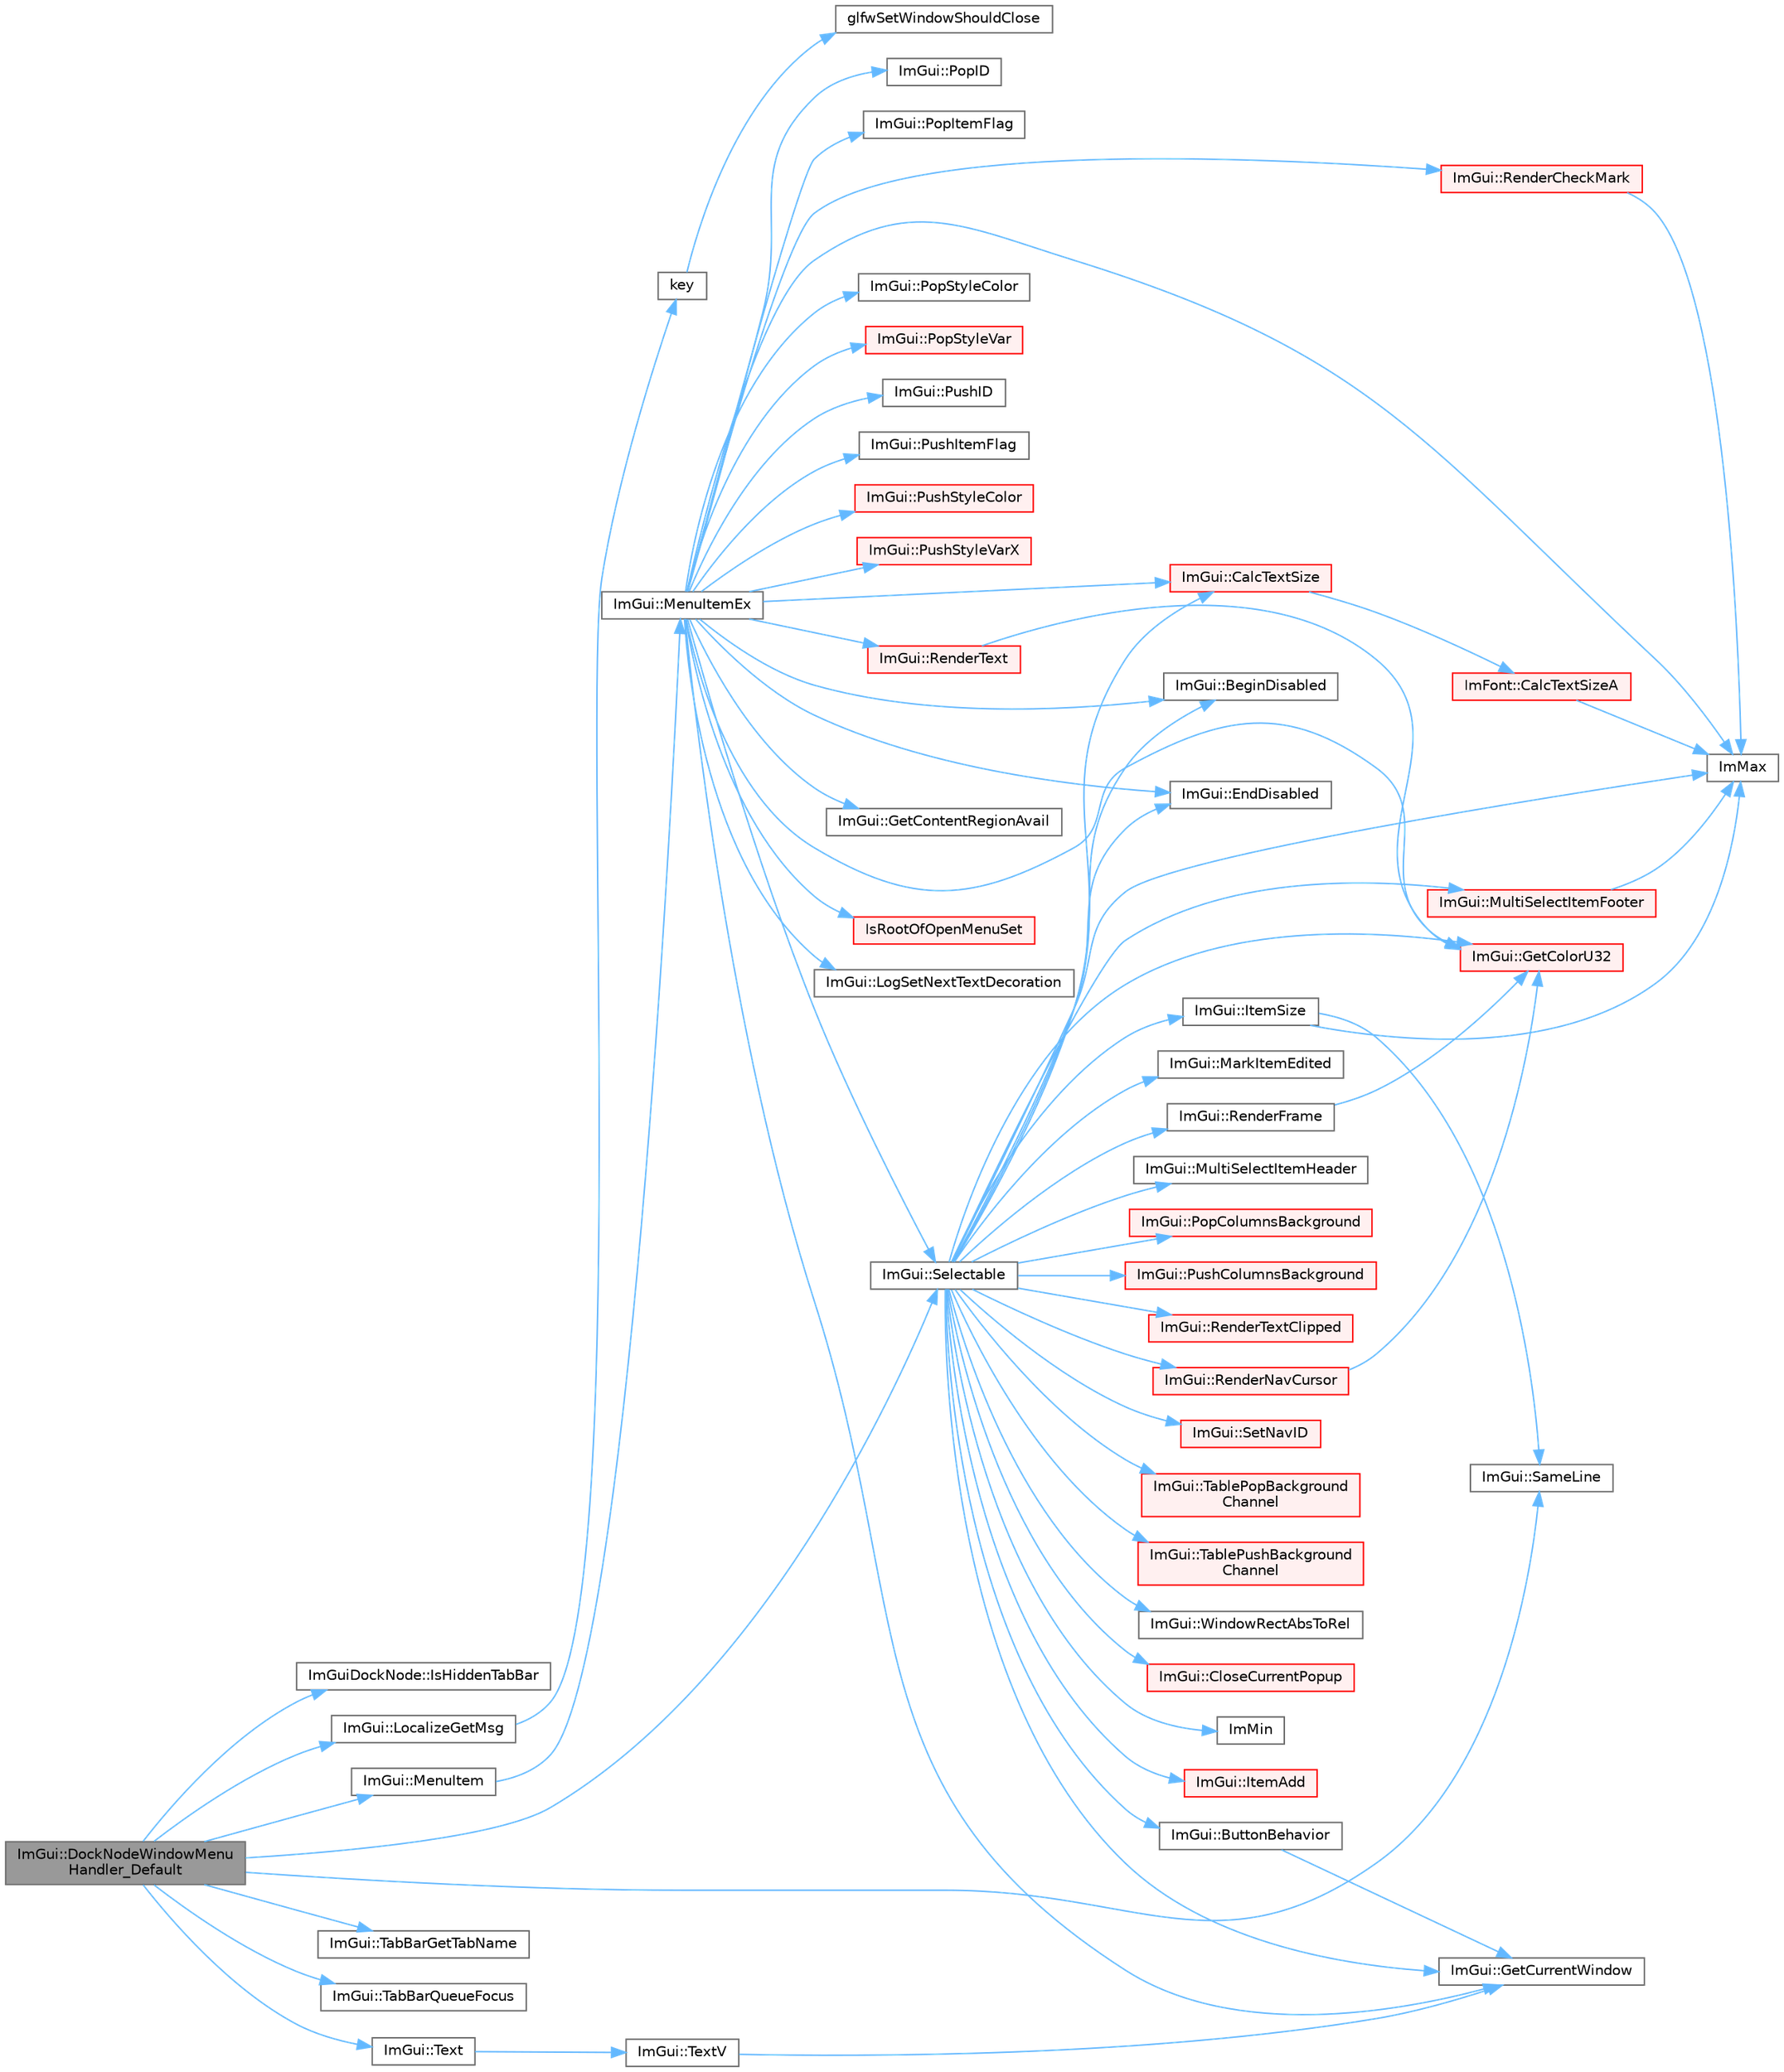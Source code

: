 digraph "ImGui::DockNodeWindowMenuHandler_Default"
{
 // LATEX_PDF_SIZE
  bgcolor="transparent";
  edge [fontname=Helvetica,fontsize=10,labelfontname=Helvetica,labelfontsize=10];
  node [fontname=Helvetica,fontsize=10,shape=box,height=0.2,width=0.4];
  rankdir="LR";
  Node1 [id="Node000001",label="ImGui::DockNodeWindowMenu\lHandler_Default",height=0.2,width=0.4,color="gray40", fillcolor="grey60", style="filled", fontcolor="black",tooltip=" "];
  Node1 -> Node2 [id="edge1_Node000001_Node000002",color="steelblue1",style="solid",tooltip=" "];
  Node2 [id="Node000002",label="ImGuiDockNode::IsHiddenTabBar",height=0.2,width=0.4,color="grey40", fillcolor="white", style="filled",URL="$struct_im_gui_dock_node.html#aa558bdb7d207e4043c6027cf670109d8",tooltip=" "];
  Node1 -> Node3 [id="edge2_Node000001_Node000003",color="steelblue1",style="solid",tooltip=" "];
  Node3 [id="Node000003",label="ImGui::LocalizeGetMsg",height=0.2,width=0.4,color="grey40", fillcolor="white", style="filled",URL="$namespace_im_gui.html#a0560d8edbeb9985eda5334d2f01a6fad",tooltip=" "];
  Node3 -> Node4 [id="edge3_Node000003_Node000004",color="steelblue1",style="solid",tooltip=" "];
  Node4 [id="Node000004",label="key",height=0.2,width=0.4,color="grey40", fillcolor="white", style="filled",URL="$gears_8c.html#accd6b5b92b78666e36543412d4ac14cd",tooltip=" "];
  Node4 -> Node5 [id="edge4_Node000004_Node000005",color="steelblue1",style="solid",tooltip=" "];
  Node5 [id="Node000005",label="glfwSetWindowShouldClose",height=0.2,width=0.4,color="grey40", fillcolor="white", style="filled",URL="$group__window.html#ga1cadeda7a1e2f224e06a8415d30741aa",tooltip="Sets the close flag of the specified window."];
  Node1 -> Node6 [id="edge5_Node000001_Node000006",color="steelblue1",style="solid",tooltip=" "];
  Node6 [id="Node000006",label="ImGui::MenuItem",height=0.2,width=0.4,color="grey40", fillcolor="white", style="filled",URL="$namespace_im_gui.html#aa1bae511ca47478998693a9d8c84f2e6",tooltip=" "];
  Node6 -> Node7 [id="edge6_Node000006_Node000007",color="steelblue1",style="solid",tooltip=" "];
  Node7 [id="Node000007",label="ImGui::MenuItemEx",height=0.2,width=0.4,color="grey40", fillcolor="white", style="filled",URL="$namespace_im_gui.html#ab5e6e4c78805615fb4d26d4918031f9c",tooltip=" "];
  Node7 -> Node8 [id="edge7_Node000007_Node000008",color="steelblue1",style="solid",tooltip=" "];
  Node8 [id="Node000008",label="ImGui::BeginDisabled",height=0.2,width=0.4,color="grey40", fillcolor="white", style="filled",URL="$namespace_im_gui.html#ae90e9a26f01d0d45f6bf7ca720d170d1",tooltip=" "];
  Node7 -> Node9 [id="edge8_Node000007_Node000009",color="steelblue1",style="solid",tooltip=" "];
  Node9 [id="Node000009",label="ImGui::CalcTextSize",height=0.2,width=0.4,color="red", fillcolor="#FFF0F0", style="filled",URL="$namespace_im_gui.html#a848b9db6cc4a186751c0ecebcaadc33b",tooltip=" "];
  Node9 -> Node10 [id="edge9_Node000009_Node000010",color="steelblue1",style="solid",tooltip=" "];
  Node10 [id="Node000010",label="ImFont::CalcTextSizeA",height=0.2,width=0.4,color="red", fillcolor="#FFF0F0", style="filled",URL="$struct_im_font.html#a418146c00c3dee351a411b952cce5175",tooltip=" "];
  Node10 -> Node17 [id="edge10_Node000010_Node000017",color="steelblue1",style="solid",tooltip=" "];
  Node17 [id="Node000017",label="ImMax",height=0.2,width=0.4,color="grey40", fillcolor="white", style="filled",URL="$imgui__internal_8h.html#a7667efd95147d0422f140917c71a9226",tooltip=" "];
  Node7 -> Node19 [id="edge11_Node000007_Node000019",color="steelblue1",style="solid",tooltip=" "];
  Node19 [id="Node000019",label="ImGui::EndDisabled",height=0.2,width=0.4,color="grey40", fillcolor="white", style="filled",URL="$namespace_im_gui.html#a9e6088c6c690ddff1302b6e42b380733",tooltip=" "];
  Node7 -> Node20 [id="edge12_Node000007_Node000020",color="steelblue1",style="solid",tooltip=" "];
  Node20 [id="Node000020",label="ImGui::GetColorU32",height=0.2,width=0.4,color="red", fillcolor="#FFF0F0", style="filled",URL="$namespace_im_gui.html#a0de2d9bd347d9866511eb8d014e62556",tooltip=" "];
  Node7 -> Node22 [id="edge13_Node000007_Node000022",color="steelblue1",style="solid",tooltip=" "];
  Node22 [id="Node000022",label="ImGui::GetContentRegionAvail",height=0.2,width=0.4,color="grey40", fillcolor="white", style="filled",URL="$namespace_im_gui.html#a410c8e19b2fea8b52746ca11b3930301",tooltip=" "];
  Node7 -> Node23 [id="edge14_Node000007_Node000023",color="steelblue1",style="solid",tooltip=" "];
  Node23 [id="Node000023",label="ImGui::GetCurrentWindow",height=0.2,width=0.4,color="grey40", fillcolor="white", style="filled",URL="$namespace_im_gui.html#ac452417b5004ca16a814a72cff153526",tooltip=" "];
  Node7 -> Node17 [id="edge15_Node000007_Node000017",color="steelblue1",style="solid",tooltip=" "];
  Node7 -> Node24 [id="edge16_Node000007_Node000024",color="steelblue1",style="solid",tooltip=" "];
  Node24 [id="Node000024",label="IsRootOfOpenMenuSet",height=0.2,width=0.4,color="red", fillcolor="#FFF0F0", style="filled",URL="$imgui__widgets_8cpp.html#a323d394bcc27c05c96d74812a43aee1d",tooltip=" "];
  Node7 -> Node27 [id="edge17_Node000007_Node000027",color="steelblue1",style="solid",tooltip=" "];
  Node27 [id="Node000027",label="ImGui::LogSetNextTextDecoration",height=0.2,width=0.4,color="grey40", fillcolor="white", style="filled",URL="$namespace_im_gui.html#a66bc1e61bff5f2170bcd2d7d071eaa22",tooltip=" "];
  Node7 -> Node28 [id="edge18_Node000007_Node000028",color="steelblue1",style="solid",tooltip=" "];
  Node28 [id="Node000028",label="ImGui::PopID",height=0.2,width=0.4,color="grey40", fillcolor="white", style="filled",URL="$namespace_im_gui.html#aba0b2d8f890a5d435ae43d0c4a2d4dd1",tooltip=" "];
  Node7 -> Node29 [id="edge19_Node000007_Node000029",color="steelblue1",style="solid",tooltip=" "];
  Node29 [id="Node000029",label="ImGui::PopItemFlag",height=0.2,width=0.4,color="grey40", fillcolor="white", style="filled",URL="$namespace_im_gui.html#aa93281155e1dd23715dbd384e91edc6b",tooltip=" "];
  Node7 -> Node30 [id="edge20_Node000007_Node000030",color="steelblue1",style="solid",tooltip=" "];
  Node30 [id="Node000030",label="ImGui::PopStyleColor",height=0.2,width=0.4,color="grey40", fillcolor="white", style="filled",URL="$namespace_im_gui.html#a9795f730b4043a98b6254738d86efcdc",tooltip=" "];
  Node7 -> Node31 [id="edge21_Node000007_Node000031",color="steelblue1",style="solid",tooltip=" "];
  Node31 [id="Node000031",label="ImGui::PopStyleVar",height=0.2,width=0.4,color="red", fillcolor="#FFF0F0", style="filled",URL="$namespace_im_gui.html#a14116e57d81e326adef2a702e65781d4",tooltip=" "];
  Node7 -> Node34 [id="edge22_Node000007_Node000034",color="steelblue1",style="solid",tooltip=" "];
  Node34 [id="Node000034",label="ImGui::PushID",height=0.2,width=0.4,color="grey40", fillcolor="white", style="filled",URL="$namespace_im_gui.html#a27a8533605dc5b8cabf161bf7715bbde",tooltip=" "];
  Node7 -> Node35 [id="edge23_Node000007_Node000035",color="steelblue1",style="solid",tooltip=" "];
  Node35 [id="Node000035",label="ImGui::PushItemFlag",height=0.2,width=0.4,color="grey40", fillcolor="white", style="filled",URL="$namespace_im_gui.html#ac7301f6378333f6d17f47823eed9e00a",tooltip=" "];
  Node7 -> Node36 [id="edge24_Node000007_Node000036",color="steelblue1",style="solid",tooltip=" "];
  Node36 [id="Node000036",label="ImGui::PushStyleColor",height=0.2,width=0.4,color="red", fillcolor="#FFF0F0", style="filled",URL="$namespace_im_gui.html#a77ee84afb636e05eb4b2d6eeddcc2aa8",tooltip=" "];
  Node7 -> Node38 [id="edge25_Node000007_Node000038",color="steelblue1",style="solid",tooltip=" "];
  Node38 [id="Node000038",label="ImGui::PushStyleVarX",height=0.2,width=0.4,color="red", fillcolor="#FFF0F0", style="filled",URL="$namespace_im_gui.html#acf4ee3d6294b5e93fc1c79353d2a2748",tooltip=" "];
  Node7 -> Node39 [id="edge26_Node000007_Node000039",color="steelblue1",style="solid",tooltip=" "];
  Node39 [id="Node000039",label="ImGui::RenderCheckMark",height=0.2,width=0.4,color="red", fillcolor="#FFF0F0", style="filled",URL="$namespace_im_gui.html#a32d6e6c359b59df1e4f9517d65e443b8",tooltip=" "];
  Node39 -> Node17 [id="edge27_Node000039_Node000017",color="steelblue1",style="solid",tooltip=" "];
  Node7 -> Node46 [id="edge28_Node000007_Node000046",color="steelblue1",style="solid",tooltip=" "];
  Node46 [id="Node000046",label="ImGui::RenderText",height=0.2,width=0.4,color="red", fillcolor="#FFF0F0", style="filled",URL="$namespace_im_gui.html#a9971ce57f2a288ac3a12df886c5550d1",tooltip=" "];
  Node46 -> Node20 [id="edge29_Node000046_Node000020",color="steelblue1",style="solid",tooltip=" "];
  Node7 -> Node52 [id="edge30_Node000007_Node000052",color="steelblue1",style="solid",tooltip=" "];
  Node52 [id="Node000052",label="ImGui::Selectable",height=0.2,width=0.4,color="grey40", fillcolor="white", style="filled",URL="$namespace_im_gui.html#af98575238bda183a523df19fb447af60",tooltip=" "];
  Node52 -> Node8 [id="edge31_Node000052_Node000008",color="steelblue1",style="solid",tooltip=" "];
  Node52 -> Node53 [id="edge32_Node000052_Node000053",color="steelblue1",style="solid",tooltip=" "];
  Node53 [id="Node000053",label="ImGui::ButtonBehavior",height=0.2,width=0.4,color="grey40", fillcolor="white", style="filled",URL="$namespace_im_gui.html#a65a4f18b1bc8ce0f351687922089f374",tooltip=" "];
  Node53 -> Node23 [id="edge33_Node000053_Node000023",color="steelblue1",style="solid",tooltip=" "];
  Node52 -> Node9 [id="edge34_Node000052_Node000009",color="steelblue1",style="solid",tooltip=" "];
  Node52 -> Node54 [id="edge35_Node000052_Node000054",color="steelblue1",style="solid",tooltip=" "];
  Node54 [id="Node000054",label="ImGui::CloseCurrentPopup",height=0.2,width=0.4,color="red", fillcolor="#FFF0F0", style="filled",URL="$namespace_im_gui.html#aeaec6479834db7918260fc082107f90b",tooltip=" "];
  Node52 -> Node19 [id="edge36_Node000052_Node000019",color="steelblue1",style="solid",tooltip=" "];
  Node52 -> Node20 [id="edge37_Node000052_Node000020",color="steelblue1",style="solid",tooltip=" "];
  Node52 -> Node23 [id="edge38_Node000052_Node000023",color="steelblue1",style="solid",tooltip=" "];
  Node52 -> Node17 [id="edge39_Node000052_Node000017",color="steelblue1",style="solid",tooltip=" "];
  Node52 -> Node16 [id="edge40_Node000052_Node000016",color="steelblue1",style="solid",tooltip=" "];
  Node16 [id="Node000016",label="ImMin",height=0.2,width=0.4,color="grey40", fillcolor="white", style="filled",URL="$imgui__internal_8h.html#a7f9d7828066a9d61b5630adcdf4655d3",tooltip=" "];
  Node52 -> Node75 [id="edge41_Node000052_Node000075",color="steelblue1",style="solid",tooltip=" "];
  Node75 [id="Node000075",label="ImGui::ItemAdd",height=0.2,width=0.4,color="red", fillcolor="#FFF0F0", style="filled",URL="$namespace_im_gui.html#a0c2ccafc8d403c02a6590ac21157b9ac",tooltip=" "];
  Node52 -> Node119 [id="edge42_Node000052_Node000119",color="steelblue1",style="solid",tooltip=" "];
  Node119 [id="Node000119",label="ImGui::ItemSize",height=0.2,width=0.4,color="grey40", fillcolor="white", style="filled",URL="$namespace_im_gui.html#a4b5818a652d943ea54e0cec9fb3943d7",tooltip=" "];
  Node119 -> Node17 [id="edge43_Node000119_Node000017",color="steelblue1",style="solid",tooltip=" "];
  Node119 -> Node120 [id="edge44_Node000119_Node000120",color="steelblue1",style="solid",tooltip=" "];
  Node120 [id="Node000120",label="ImGui::SameLine",height=0.2,width=0.4,color="grey40", fillcolor="white", style="filled",URL="$namespace_im_gui.html#addd433eb3aae59119e341e80db474f66",tooltip=" "];
  Node52 -> Node121 [id="edge45_Node000052_Node000121",color="steelblue1",style="solid",tooltip=" "];
  Node121 [id="Node000121",label="ImGui::MarkItemEdited",height=0.2,width=0.4,color="grey40", fillcolor="white", style="filled",URL="$namespace_im_gui.html#a83036681a36fbee2d35b5b57a1ef72e6",tooltip=" "];
  Node52 -> Node122 [id="edge46_Node000052_Node000122",color="steelblue1",style="solid",tooltip=" "];
  Node122 [id="Node000122",label="ImGui::MultiSelectItemFooter",height=0.2,width=0.4,color="red", fillcolor="#FFF0F0", style="filled",URL="$namespace_im_gui.html#a69762bfb0eaf3daa730895737bce05e5",tooltip=" "];
  Node122 -> Node17 [id="edge47_Node000122_Node000017",color="steelblue1",style="solid",tooltip=" "];
  Node52 -> Node140 [id="edge48_Node000052_Node000140",color="steelblue1",style="solid",tooltip=" "];
  Node140 [id="Node000140",label="ImGui::MultiSelectItemHeader",height=0.2,width=0.4,color="grey40", fillcolor="white", style="filled",URL="$namespace_im_gui.html#a42a98da805c3612b26b829e0567fdc0f",tooltip=" "];
  Node52 -> Node141 [id="edge49_Node000052_Node000141",color="steelblue1",style="solid",tooltip=" "];
  Node141 [id="Node000141",label="ImGui::PopColumnsBackground",height=0.2,width=0.4,color="red", fillcolor="#FFF0F0", style="filled",URL="$namespace_im_gui.html#a27c737fa1fc79164fc7d840e858b1845",tooltip=" "];
  Node52 -> Node146 [id="edge50_Node000052_Node000146",color="steelblue1",style="solid",tooltip=" "];
  Node146 [id="Node000146",label="ImGui::PushColumnsBackground",height=0.2,width=0.4,color="red", fillcolor="#FFF0F0", style="filled",URL="$namespace_im_gui.html#a39f557bf00d94069a41b0d40bd72c522",tooltip=" "];
  Node52 -> Node147 [id="edge51_Node000052_Node000147",color="steelblue1",style="solid",tooltip=" "];
  Node147 [id="Node000147",label="ImGui::RenderFrame",height=0.2,width=0.4,color="grey40", fillcolor="white", style="filled",URL="$namespace_im_gui.html#a6eb97ff501764c37df4ffd99ebadeba7",tooltip=" "];
  Node147 -> Node20 [id="edge52_Node000147_Node000020",color="steelblue1",style="solid",tooltip=" "];
  Node52 -> Node148 [id="edge53_Node000052_Node000148",color="steelblue1",style="solid",tooltip=" "];
  Node148 [id="Node000148",label="ImGui::RenderNavCursor",height=0.2,width=0.4,color="red", fillcolor="#FFF0F0", style="filled",URL="$namespace_im_gui.html#a2722dcfe26c7f6e8cd522102ef5b7df2",tooltip=" "];
  Node148 -> Node20 [id="edge54_Node000148_Node000020",color="steelblue1",style="solid",tooltip=" "];
  Node52 -> Node150 [id="edge55_Node000052_Node000150",color="steelblue1",style="solid",tooltip=" "];
  Node150 [id="Node000150",label="ImGui::RenderTextClipped",height=0.2,width=0.4,color="red", fillcolor="#FFF0F0", style="filled",URL="$namespace_im_gui.html#ab362eafae794c7364a6b96ea06f38eb9",tooltip=" "];
  Node52 -> Node152 [id="edge56_Node000052_Node000152",color="steelblue1",style="solid",tooltip=" "];
  Node152 [id="Node000152",label="ImGui::SetNavID",height=0.2,width=0.4,color="red", fillcolor="#FFF0F0", style="filled",URL="$namespace_im_gui.html#a101d94ec7f8e0a219bbaee58558316eb",tooltip=" "];
  Node52 -> Node153 [id="edge57_Node000052_Node000153",color="steelblue1",style="solid",tooltip=" "];
  Node153 [id="Node000153",label="ImGui::TablePopBackground\lChannel",height=0.2,width=0.4,color="red", fillcolor="#FFF0F0", style="filled",URL="$namespace_im_gui.html#a4fe11c430ad1b6597d4ffbde7cdf257e",tooltip=" "];
  Node52 -> Node154 [id="edge58_Node000052_Node000154",color="steelblue1",style="solid",tooltip=" "];
  Node154 [id="Node000154",label="ImGui::TablePushBackground\lChannel",height=0.2,width=0.4,color="red", fillcolor="#FFF0F0", style="filled",URL="$namespace_im_gui.html#a6b6e0c511477248e9dd485c359f52eeb",tooltip=" "];
  Node52 -> Node103 [id="edge59_Node000052_Node000103",color="steelblue1",style="solid",tooltip=" "];
  Node103 [id="Node000103",label="ImGui::WindowRectAbsToRel",height=0.2,width=0.4,color="grey40", fillcolor="white", style="filled",URL="$namespace_im_gui.html#a06d8e9fae450c785dc8f61f6e03462a7",tooltip=" "];
  Node1 -> Node120 [id="edge60_Node000001_Node000120",color="steelblue1",style="solid",tooltip=" "];
  Node1 -> Node52 [id="edge61_Node000001_Node000052",color="steelblue1",style="solid",tooltip=" "];
  Node1 -> Node155 [id="edge62_Node000001_Node000155",color="steelblue1",style="solid",tooltip=" "];
  Node155 [id="Node000155",label="ImGui::TabBarGetTabName",height=0.2,width=0.4,color="grey40", fillcolor="white", style="filled",URL="$namespace_im_gui.html#a5ad2340bc5e4f8b0f8a77e8dc5621531",tooltip=" "];
  Node1 -> Node156 [id="edge63_Node000001_Node000156",color="steelblue1",style="solid",tooltip=" "];
  Node156 [id="Node000156",label="ImGui::TabBarQueueFocus",height=0.2,width=0.4,color="grey40", fillcolor="white", style="filled",URL="$namespace_im_gui.html#a6808a631d32de769e33eaac85ff3d85c",tooltip=" "];
  Node1 -> Node157 [id="edge64_Node000001_Node000157",color="steelblue1",style="solid",tooltip=" "];
  Node157 [id="Node000157",label="ImGui::Text",height=0.2,width=0.4,color="grey40", fillcolor="white", style="filled",URL="$namespace_im_gui.html#a9e7b83611fe441d54fad2effb4bf4965",tooltip=" "];
  Node157 -> Node158 [id="edge65_Node000157_Node000158",color="steelblue1",style="solid",tooltip=" "];
  Node158 [id="Node000158",label="ImGui::TextV",height=0.2,width=0.4,color="grey40", fillcolor="white", style="filled",URL="$namespace_im_gui.html#a10a0d6362178c2f743092f21e1b6cd20",tooltip=" "];
  Node158 -> Node23 [id="edge66_Node000158_Node000023",color="steelblue1",style="solid",tooltip=" "];
}
